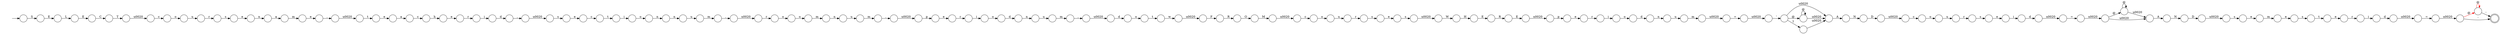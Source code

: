 digraph Automaton {
  rankdir = LR;
  0 [shape=circle,label=""];
  0 -> 96 [label="n"]
  1 [shape=circle,label=""];
  1 -> 42 [label=","]
  2 [shape=circle,label=""];
  2 -> 136 [label="\u0020"]
  3 [shape=circle,label=""];
  3 -> 113 [label="d"]
  4 [shape=circle,label=""];
  4 -> 123 [label="\u0020"]
  5 [shape=circle,label=""];
  5 -> 63 [label="\u0020"]
  6 [shape=circle,label=""];
  6 -> 97 [label="m"]
  7 [shape=circle,label=""];
  7 -> 40 [label="t"]
  8 [shape=circle,label=""];
  8 -> 7 [label="s"]
  9 [shape=circle,label=""];
  9 -> 94 [label="E"]
  10 [shape=circle,label=""];
  10 -> 109 [label="\u0020"]
  11 [shape=circle,label=""];
  11 -> 75 [label="n"]
  12 [shape=circle,label=""];
  12 -> 78 [label="N"]
  13 [shape=circle,label=""];
  13 -> 14 [label="D"]
  14 [shape=circle,label=""];
  14 -> 71 [label="\u0020"]
  15 [shape=circle,label=""];
  15 -> 46 [label="r"]
  16 [shape=circle,label=""];
  16 -> 117 [label="@",color=red]
  16 -> 135 [label="'"]
  17 [shape=circle,label=""];
  17 -> 130 [label="m"]
  18 [shape=circle,label=""];
  18 -> 43 [label="h"]
  19 [shape=circle,label=""];
  19 -> 19 [label="@"]
  19 -> 114 [label="\u0020"]
  20 [shape=circle,label=""];
  20 -> 0 [label="n"]
  21 [shape=circle,label=""];
  21 -> 34 [label="u"]
  22 [shape=circle,label=""];
  22 -> 49 [label="i"]
  23 [shape=circle,label=""];
  23 -> 133 [label="r"]
  24 [shape=circle,label=""];
  24 -> 118 [label="p"]
  25 [shape=circle,label=""];
  25 -> 111 [label="T"]
  26 [shape=circle,label=""];
  26 -> 79 [label="\u0020"]
  27 [shape=circle,label=""];
  27 -> 76 [label="i"]
  28 [shape=circle,label=""];
  28 -> 122 [label="n"]
  29 [shape=circle,label=""];
  29 -> 98 [label="o"]
  30 [shape=circle,label=""];
  30 -> 62 [label="p"]
  31 [shape=circle,label=""];
  initial [shape=plaintext,label=""];
  initial -> 31
  31 -> 84 [label="S"]
  32 [shape=circle,label=""];
  32 -> 120 [label="s"]
  33 [shape=circle,label=""];
  33 -> 74 [label="M"]
  34 [shape=circle,label=""];
  34 -> 1 [label="m"]
  35 [shape=circle,label=""];
  35 -> 116 [label="A"]
  36 [shape=circle,label=""];
  36 -> 132 [label="e"]
  37 [shape=circle,label=""];
  37 -> 48 [label="@"]
  37 -> 105 [label="1"]
  37 -> 35 [label="\u0020"]
  38 [shape=circle,label=""];
  38 -> 16 [label="\u0020"]
  39 [shape=circle,label=""];
  39 -> 119 [label="i"]
  40 [shape=circle,label=""];
  40 -> 126 [label="e"]
  41 [shape=circle,label=""];
  41 -> 15 [label="u"]
  42 [shape=circle,label=""];
  42 -> 30 [label="\u0020"]
  43 [shape=circle,label=""];
  43 -> 80 [label="e"]
  44 [shape=circle,label=""];
  44 -> 86 [label="e"]
  45 [shape=circle,label=""];
  45 -> 50 [label="a"]
  46 [shape=circle,label=""];
  46 -> 36 [label="s"]
  47 [shape=circle,label=""];
  47 -> 11 [label="d"]
  48 [shape=circle,label=""];
  48 -> 48 [label="@"]
  48 -> 35 [label="\u0020"]
  49 [shape=circle,label=""];
  49 -> 70 [label="d"]
  50 [shape=circle,label=""];
  50 -> 18 [label="c"]
  51 [shape=circle,label=""];
  51 -> 124 [label="c"]
  52 [shape=circle,label=""];
  52 -> 4 [label="w"]
  53 [shape=circle,label=""];
  53 -> 24 [label="\u0020"]
  54 [shape=circle,label=""];
  54 -> 27 [label="r"]
  55 [shape=circle,label=""];
  55 -> 104 [label="H"]
  56 [shape=circle,label=""];
  56 -> 60 [label="r"]
  57 [shape=circle,label=""];
  57 -> 95 [label="i"]
  58 [shape=circle,label=""];
  58 -> 52 [label="t"]
  59 [shape=circle,label=""];
  59 -> 138 [label="R"]
  60 [shape=circle,label=""];
  60 -> 121 [label="s"]
  61 [shape=circle,label=""];
  61 -> 85 [label="\u0020"]
  62 [shape=circle,label=""];
  62 -> 54 [label="e"]
  63 [shape=circle,label=""];
  63 -> 55 [label="W"]
  64 [shape=circle,label=""];
  64 -> 32 [label="\u0020"]
  65 [shape=circle,label=""];
  65 -> 68 [label="\u0020"]
  66 [shape=circle,label=""];
  66 -> 21 [label="n"]
  67 [shape=circle,label=""];
  67 -> 128 [label="t"]
  68 [shape=circle,label=""];
  68 -> 44 [label="s"]
  69 [shape=circle,label=""];
  69 -> 20 [label="o"]
  70 [shape=circle,label=""];
  70 -> 112 [label="\u0020"]
  71 [shape=circle,label=""];
  71 -> 81 [label="c"]
  72 [shape=circle,label=""];
  72 -> 88 [label="c"]
  73 [shape=circle,label=""];
  73 -> 127 [label="t"]
  74 [shape=circle,label=""];
  74 -> 72 [label="\u0020"]
  75 [shape=circle,label=""];
  75 -> 125 [label="u"]
  76 [shape=circle,label=""];
  76 -> 115 [label="o"]
  77 [shape=circle,label=""];
  77 -> 61 [label="d"]
  78 [shape=circle,label=""];
  78 -> 64 [label="D"]
  79 [shape=circle,label=""];
  79 -> 37 [label="'"]
  80 [shape=circle,label=""];
  80 -> 39 [label="r"]
  81 [shape=circle,label=""];
  81 -> 91 [label="o"]
  82 [shape=circle,label=""];
  82 -> 100 [label="R"]
  83 [shape=circle,label=""];
  83 -> 99 [label="n"]
  84 [shape=circle,label=""];
  84 -> 131 [label="E"]
  85 [shape=circle,label=""];
  85 -> 2 [label="="]
  86 [shape=circle,label=""];
  86 -> 67 [label="c"]
  87 [shape=circle,label=""];
  87 -> 110 [label="\u0020"]
  88 [shape=circle,label=""];
  88 -> 41 [label="o"]
  89 [shape=circle,label=""];
  89 -> 56 [label="u"]
  90 [shape=circle,label=""];
  90 -> 57 [label="r"]
  91 [shape=circle,label=""];
  91 -> 23 [label="u"]
  92 [shape=circle,label=""];
  92 -> 77 [label="i"]
  93 [shape=circle,label=""];
  93 -> 92 [label="e"]
  94 [shape=circle,label=""];
  94 -> 25 [label="C"]
  95 [shape=circle,label=""];
  95 -> 47 [label="o"]
  96 [shape=circle,label=""];
  96 -> 17 [label="u"]
  97 [shape=circle,label=""];
  97 -> 8 [label="e"]
  98 [shape=circle,label=""];
  98 -> 106 [label="o"]
  99 [shape=circle,label=""];
  99 -> 103 [label="u"]
  100 [shape=circle,label=""];
  100 -> 53 [label="E"]
  101 [shape=circle,label=""];
  101 -> 3 [label="\u0020"]
  102 [shape=circle,label=""];
  102 -> 65 [label=","]
  103 [shape=circle,label=""];
  103 -> 129 [label="m"]
  104 [shape=circle,label=""];
  104 -> 82 [label="E"]
  105 [shape=circle,label=""];
  105 -> 35 [label="\u0020"]
  106 [shape=circle,label=""];
  106 -> 66 [label="m"]
  107 [shape=circle,label=""];
  107 -> 134 [label="e"]
  108 [shape=circle,label=""];
  108 -> 73 [label="\u0020"]
  109 [shape=circle,label=""];
  109 -> 26 [label="="]
  110 [shape=circle,label=""];
  110 -> 29 [label="r"]
  111 [shape=circle,label=""];
  111 -> 51 [label="\u0020"]
  112 [shape=circle,label=""];
  112 -> 38 [label="="]
  113 [shape=circle,label=""];
  113 -> 58 [label="o"]
  114 [shape=circle,label=""];
  114 -> 12 [label="A"]
  115 [shape=circle,label=""];
  115 -> 83 [label="d"]
  116 [shape=circle,label=""];
  116 -> 13 [label="N"]
  117 [shape=circle,label=""];
  117 -> 117 [label="@",color=red]
  117 -> 135 [label="'"]
  118 [shape=circle,label=""];
  118 -> 90 [label="e"]
  119 [shape=circle,label=""];
  119 -> 102 [label="d"]
  120 [shape=circle,label=""];
  120 -> 6 [label="e"]
  121 [shape=circle,label=""];
  121 -> 28 [label="e"]
  122 [shape=circle,label=""];
  122 -> 137 [label="a"]
  123 [shape=circle,label=""];
  123 -> 59 [label="F"]
  124 [shape=circle,label=""];
  124 -> 89 [label="o"]
  125 [shape=circle,label=""];
  125 -> 10 [label="m"]
  126 [shape=circle,label=""];
  126 -> 22 [label="r"]
  127 [shape=circle,label=""];
  127 -> 45 [label="e"]
  128 [shape=circle,label=""];
  128 -> 69 [label="i"]
  129 [shape=circle,label=""];
  129 -> 101 [label=","]
  130 [shape=circle,label=""];
  130 -> 87 [label=","]
  131 [shape=circle,label=""];
  131 -> 9 [label="L"]
  132 [shape=circle,label=""];
  132 -> 5 [label="s"]
  133 [shape=circle,label=""];
  133 -> 93 [label="s"]
  134 [shape=circle,label=""];
  134 -> 108 [label=","]
  135 [shape=doublecircle,label=""];
  136 [shape=circle,label=""];
  136 -> 19 [label="@"]
  136 -> 114 [label="\u0020"]
  137 [shape=circle,label=""];
  137 -> 107 [label="m"]
  138 [shape=circle,label=""];
  138 -> 33 [label="O"]
}
